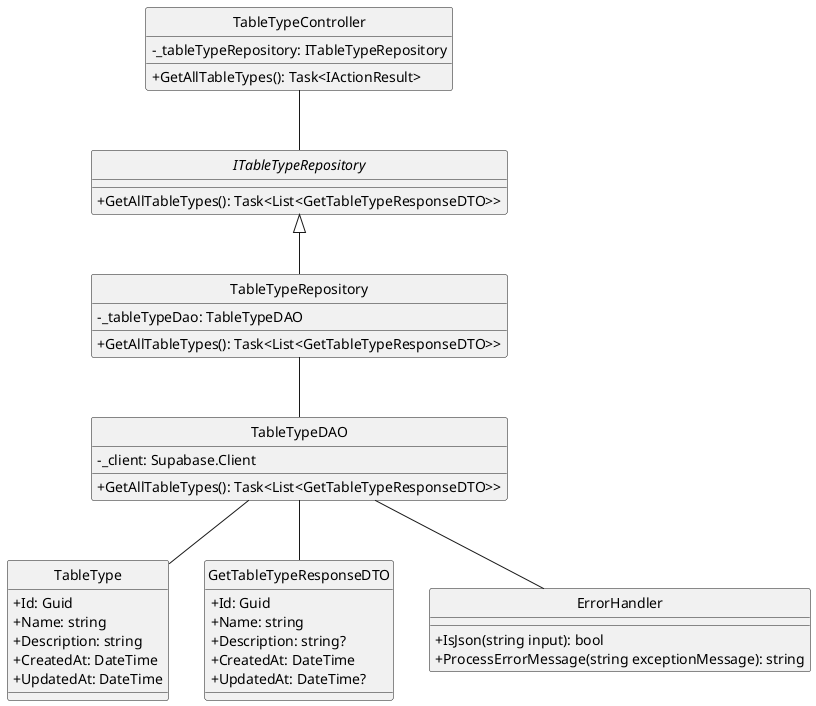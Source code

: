 @startuml
hide circle
skinparam classAttributeIconSize 0

class TableTypeController {
    - _tableTypeRepository: ITableTypeRepository
    + GetAllTableTypes(): Task<IActionResult>
}

interface ITableTypeRepository {
    + GetAllTableTypes(): Task<List<GetTableTypeResponseDTO>>
}

class TableTypeRepository {
    - _tableTypeDao: TableTypeDAO
    + GetAllTableTypes(): Task<List<GetTableTypeResponseDTO>>
}

class TableTypeDAO {
    - _client: Supabase.Client
    + GetAllTableTypes(): Task<List<GetTableTypeResponseDTO>>
}

class TableType {
    + Id: Guid
    + Name: string
    + Description: string
    + CreatedAt: DateTime
    + UpdatedAt: DateTime
}

class GetTableTypeResponseDTO {
    + Id: Guid
    + Name: string
    + Description: string?
    + CreatedAt: DateTime
    + UpdatedAt: DateTime?
}

class ErrorHandler {
    + IsJson(string input): bool
    + ProcessErrorMessage(string exceptionMessage): string
}

TableTypeController -- ITableTypeRepository
ITableTypeRepository <|-- TableTypeRepository
TableTypeRepository -- TableTypeDAO

TableTypeDAO -- TableType
TableTypeDAO -- ErrorHandler
TableTypeDAO -- GetTableTypeResponseDTO
@enduml

